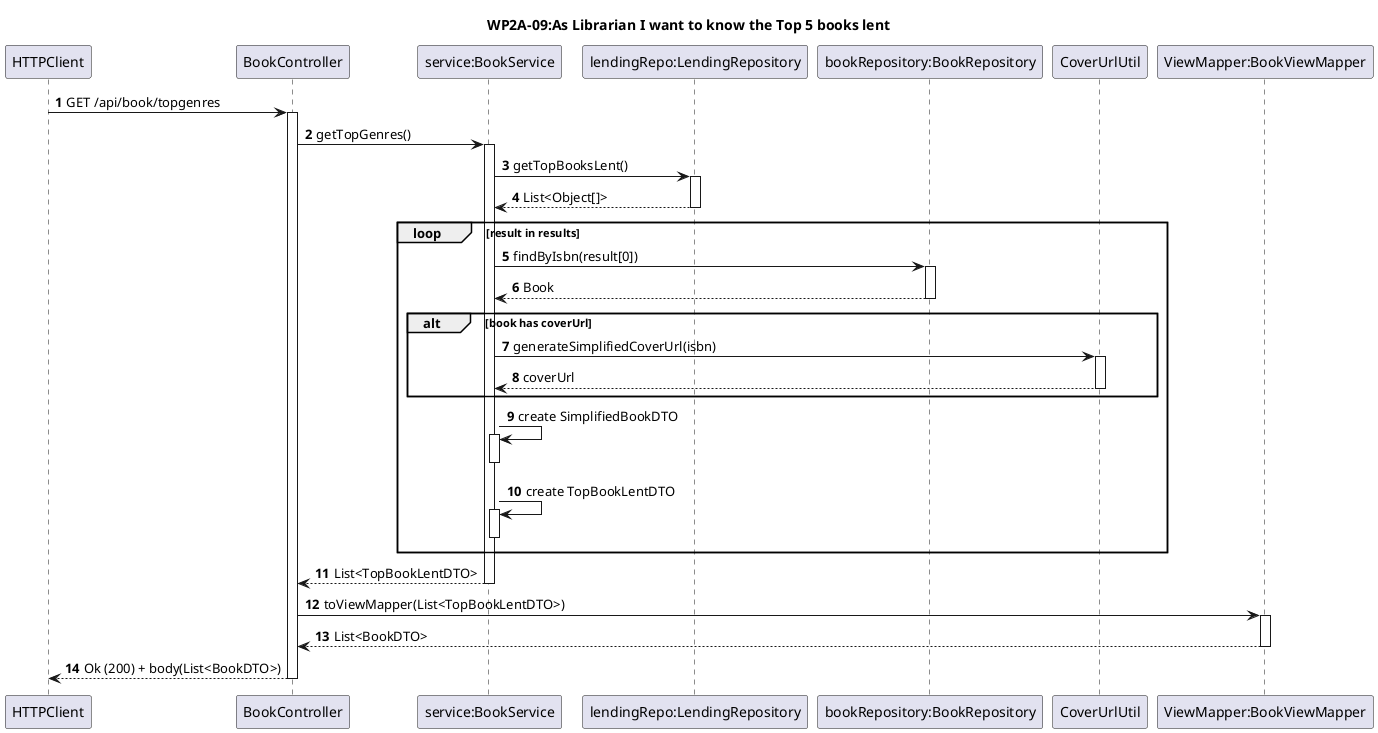 @startuml
'https://plantuml.com/sequence-diagram
title WP2A-09:As Librarian I want to know the Top 5 books lent

autonumber
autoactivate on

participant "HTTPClient" as http
participant "BookController" as controller
participant "service:BookService" as service
participant "lendingRepo:LendingRepository" as lendingRepo
participant "bookRepository:BookRepository" as bookRepo
participant "CoverUrlUtil" as coverUtil
participant "ViewMapper:BookViewMapper" as vmapper

http -> controller: GET /api/book/topgenres
controller -> service: getTopGenres()

service -> lendingRepo: getTopBooksLent()
lendingRepo --> service: List<Object[]>

loop result in results
service -> bookRepo: findByIsbn(result[0])
bookRepo --> service: Book
alt book has coverUrl
service -> coverUtil: generateSimplifiedCoverUrl(isbn)
coverUtil --> service: coverUrl
end
service -> service: create SimplifiedBookDTO
deactivate
service -> service: create TopBookLentDTO
deactivate
end
service --> controller: List<TopBookLentDTO>

controller -> vmapper: toViewMapper(List<TopBookLentDTO>)
vmapper --> controller: List<BookDTO>

controller --> http: Ok (200) + body(List<BookDTO>)

@enduml